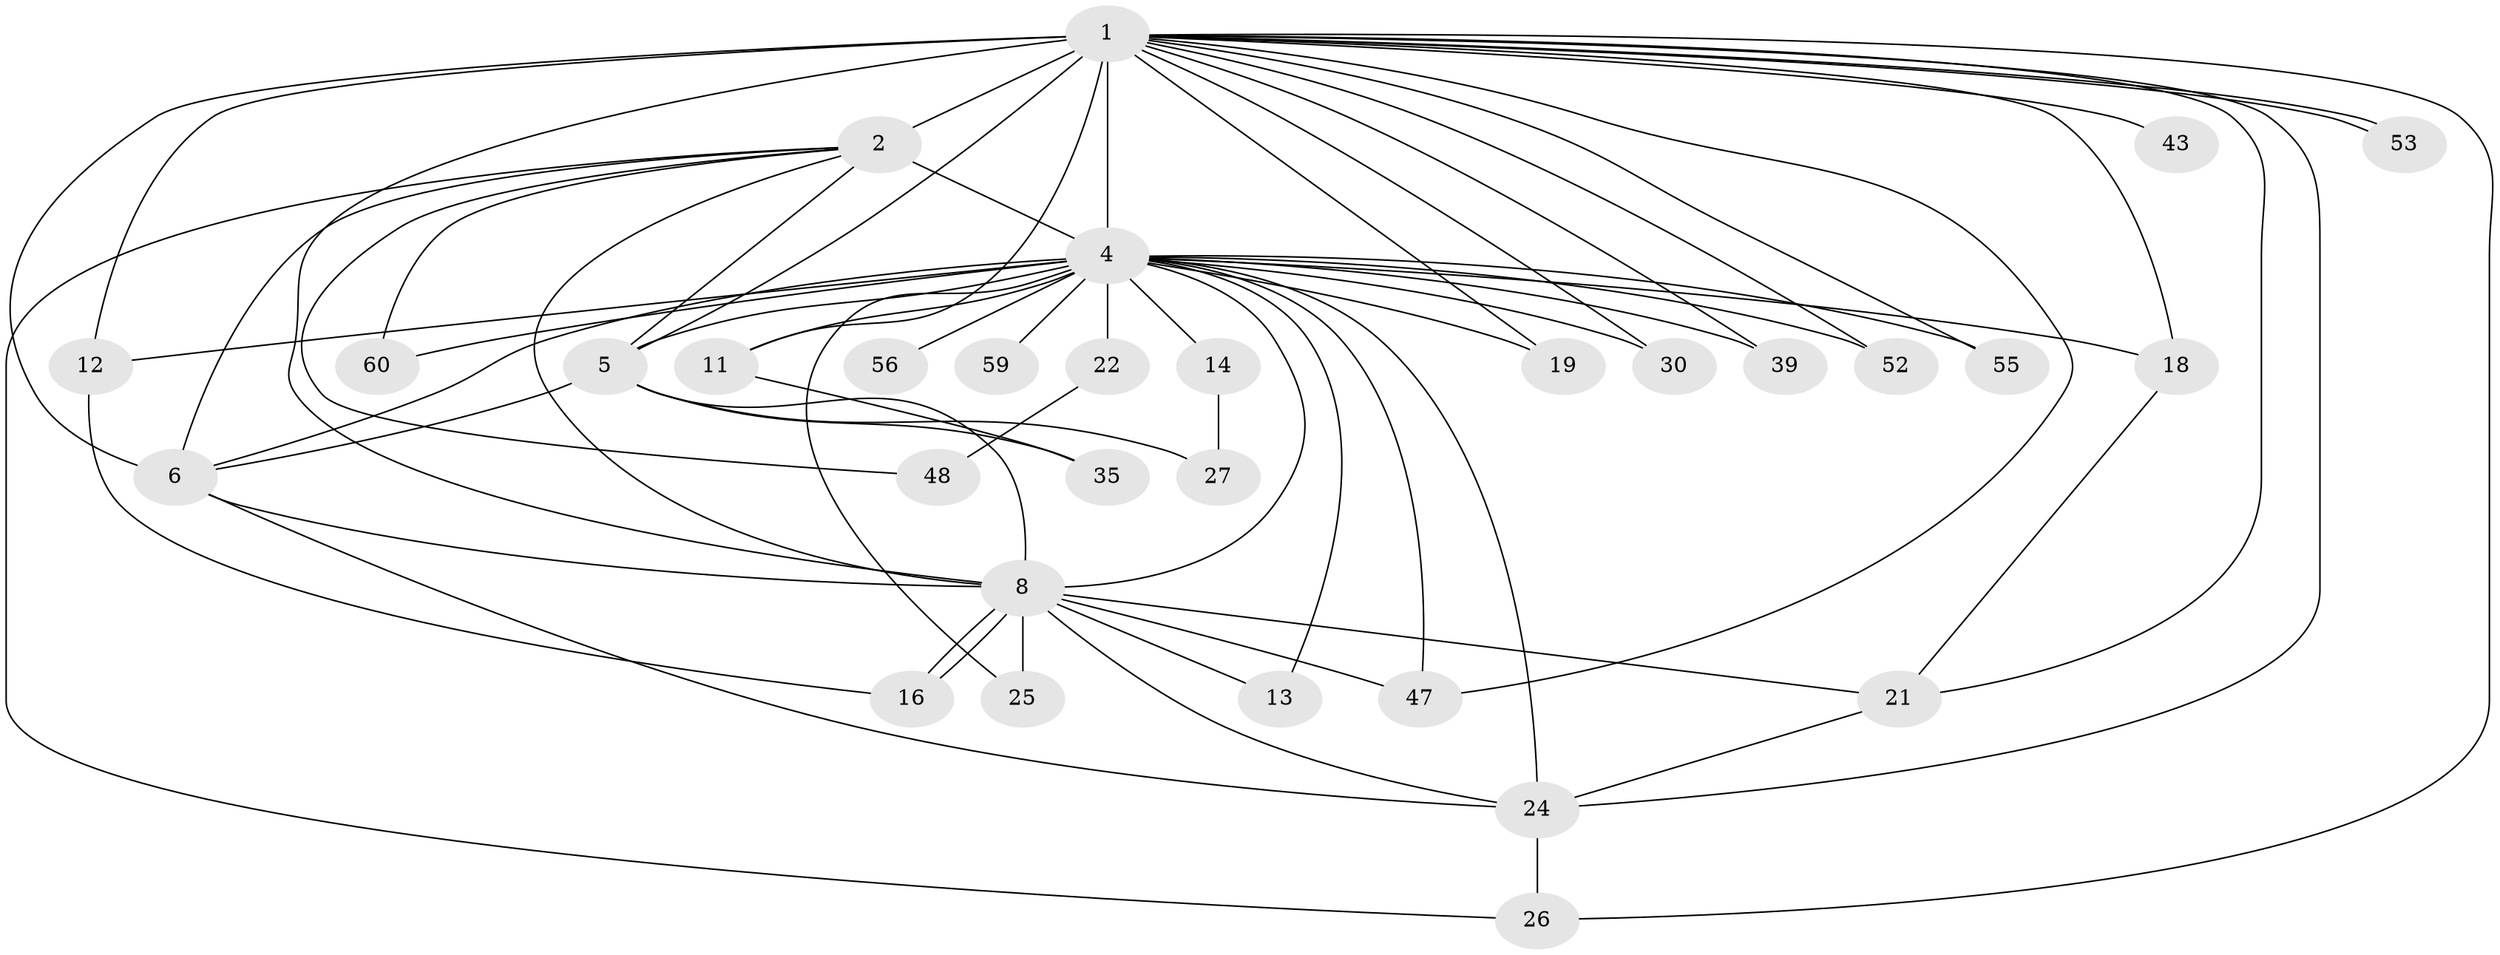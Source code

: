 // original degree distribution, {20: 0.015873015873015872, 13: 0.031746031746031744, 21: 0.031746031746031744, 14: 0.015873015873015872, 11: 0.015873015873015872, 16: 0.031746031746031744, 19: 0.015873015873015872, 3: 0.31746031746031744, 2: 0.4444444444444444, 4: 0.047619047619047616, 5: 0.031746031746031744}
// Generated by graph-tools (version 1.1) at 2025/14/03/09/25 04:14:10]
// undirected, 31 vertices, 67 edges
graph export_dot {
graph [start="1"]
  node [color=gray90,style=filled];
  1 [super="+3"];
  2;
  4 [super="+7+41+32"];
  5;
  6 [super="+15"];
  8 [super="+42"];
  11;
  12 [super="+37"];
  13;
  14;
  16 [super="+31"];
  18 [super="+45+20"];
  19;
  21 [super="+29"];
  22;
  24 [super="+28+58"];
  25 [super="+49"];
  26 [super="+63"];
  27 [super="+61"];
  30 [super="+36+50"];
  35;
  39 [super="+54"];
  43;
  47 [super="+51"];
  48;
  52;
  53;
  55;
  56;
  59;
  60;
  1 -- 2 [weight=3];
  1 -- 4 [weight=12];
  1 -- 5 [weight=3];
  1 -- 6 [weight=2];
  1 -- 8 [weight=3];
  1 -- 18;
  1 -- 19;
  1 -- 21;
  1 -- 43 [weight=2];
  1 -- 53;
  1 -- 53;
  1 -- 24;
  1 -- 11;
  1 -- 12;
  1 -- 26;
  1 -- 39 [weight=2];
  1 -- 47;
  1 -- 52;
  1 -- 55;
  1 -- 30;
  2 -- 4 [weight=4];
  2 -- 5;
  2 -- 6;
  2 -- 8;
  2 -- 26;
  2 -- 48;
  2 -- 60;
  4 -- 5 [weight=4];
  4 -- 6 [weight=4];
  4 -- 8 [weight=4];
  4 -- 22 [weight=2];
  4 -- 52;
  4 -- 59 [weight=2];
  4 -- 11;
  4 -- 12 [weight=3];
  4 -- 13;
  4 -- 14 [weight=2];
  4 -- 18 [weight=3];
  4 -- 19;
  4 -- 24;
  4 -- 25 [weight=2];
  4 -- 30 [weight=3];
  4 -- 39;
  4 -- 47;
  4 -- 55;
  4 -- 56;
  4 -- 60;
  5 -- 6 [weight=2];
  5 -- 8;
  5 -- 27;
  5 -- 35;
  6 -- 8;
  6 -- 24;
  8 -- 13;
  8 -- 16 [weight=2];
  8 -- 16;
  8 -- 25;
  8 -- 47;
  8 -- 24;
  8 -- 21;
  11 -- 35;
  12 -- 16;
  14 -- 27 [weight=2];
  18 -- 21;
  21 -- 24;
  22 -- 48;
  24 -- 26;
}
